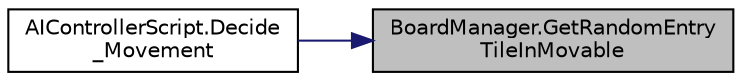 digraph "BoardManager.GetRandomEntryTileInMovable"
{
 // LATEX_PDF_SIZE
  edge [fontname="Helvetica",fontsize="10",labelfontname="Helvetica",labelfontsize="10"];
  node [fontname="Helvetica",fontsize="10",shape=record];
  rankdir="RL";
  Node1 [label="BoardManager.GetRandomEntry\lTileInMovable",height=0.2,width=0.4,color="black", fillcolor="grey75", style="filled", fontcolor="black",tooltip="Gets a random list of entry tile from Movable list return null if none found"];
  Node1 -> Node2 [dir="back",color="midnightblue",fontsize="10",style="solid",fontname="Helvetica"];
  Node2 [label="AIControllerScript.Decide\l_Movement",height=0.2,width=0.4,color="black", fillcolor="white", style="filled",URL="$class_a_i_controller_script.html#af04897fa0ae4ed5e472dea79bce8d7df",tooltip="Decides where the AI should move to this should match the flow chart of the AI"];
}
